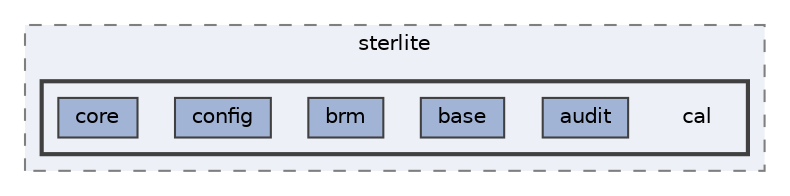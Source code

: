 digraph "repository/core/src/test/java/com/sterlite/cal"
{
 // LATEX_PDF_SIZE
  bgcolor="transparent";
  edge [fontname=Helvetica,fontsize=10,labelfontname=Helvetica,labelfontsize=10];
  node [fontname=Helvetica,fontsize=10,shape=box,height=0.2,width=0.4];
  compound=true
  subgraph clusterdir_9a7da6ed123aa5d9ddf5fe03705367c1 {
    graph [ bgcolor="#edf0f7", pencolor="grey50", label="sterlite", fontname=Helvetica,fontsize=10 style="filled,dashed", URL="dir_9a7da6ed123aa5d9ddf5fe03705367c1.html",tooltip=""]
  subgraph clusterdir_1af25ac91432dd4db69109c93c33bbb5 {
    graph [ bgcolor="#edf0f7", pencolor="grey25", label="", fontname=Helvetica,fontsize=10 style="filled,bold", URL="dir_1af25ac91432dd4db69109c93c33bbb5.html",tooltip=""]
    dir_1af25ac91432dd4db69109c93c33bbb5 [shape=plaintext, label="cal"];
  dir_e0a7cea112e4a7d0bd64f834ad03ca59 [label="audit", fillcolor="#a2b4d6", color="grey25", style="filled", URL="dir_e0a7cea112e4a7d0bd64f834ad03ca59.html",tooltip=""];
  dir_1751ce614ab9ed7f440384f68af8b401 [label="base", fillcolor="#a2b4d6", color="grey25", style="filled", URL="dir_1751ce614ab9ed7f440384f68af8b401.html",tooltip=""];
  dir_b094a311caeefdeccbb7149b4faaad01 [label="brm", fillcolor="#a2b4d6", color="grey25", style="filled", URL="dir_b094a311caeefdeccbb7149b4faaad01.html",tooltip=""];
  dir_9c77dc95bbb2d5bdeaff04b499198cd5 [label="config", fillcolor="#a2b4d6", color="grey25", style="filled", URL="dir_9c77dc95bbb2d5bdeaff04b499198cd5.html",tooltip=""];
  dir_a6214b60fe457aae5d07365f30383f3f [label="core", fillcolor="#a2b4d6", color="grey25", style="filled", URL="dir_a6214b60fe457aae5d07365f30383f3f.html",tooltip=""];
  }
  }
}
